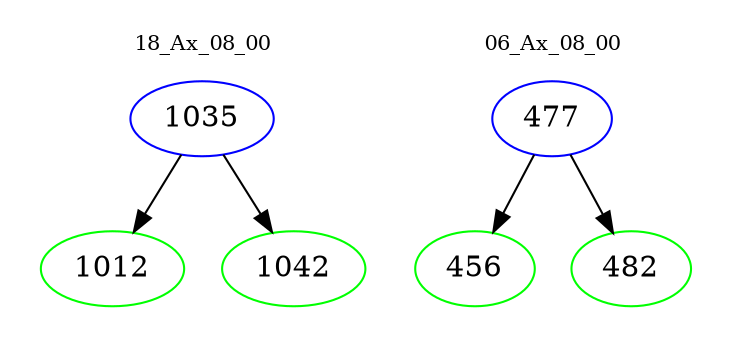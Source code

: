 digraph{
subgraph cluster_0 {
color = white
label = "18_Ax_08_00";
fontsize=10;
T0_1035 [label="1035", color="blue"]
T0_1035 -> T0_1012 [color="black"]
T0_1012 [label="1012", color="green"]
T0_1035 -> T0_1042 [color="black"]
T0_1042 [label="1042", color="green"]
}
subgraph cluster_1 {
color = white
label = "06_Ax_08_00";
fontsize=10;
T1_477 [label="477", color="blue"]
T1_477 -> T1_456 [color="black"]
T1_456 [label="456", color="green"]
T1_477 -> T1_482 [color="black"]
T1_482 [label="482", color="green"]
}
}
